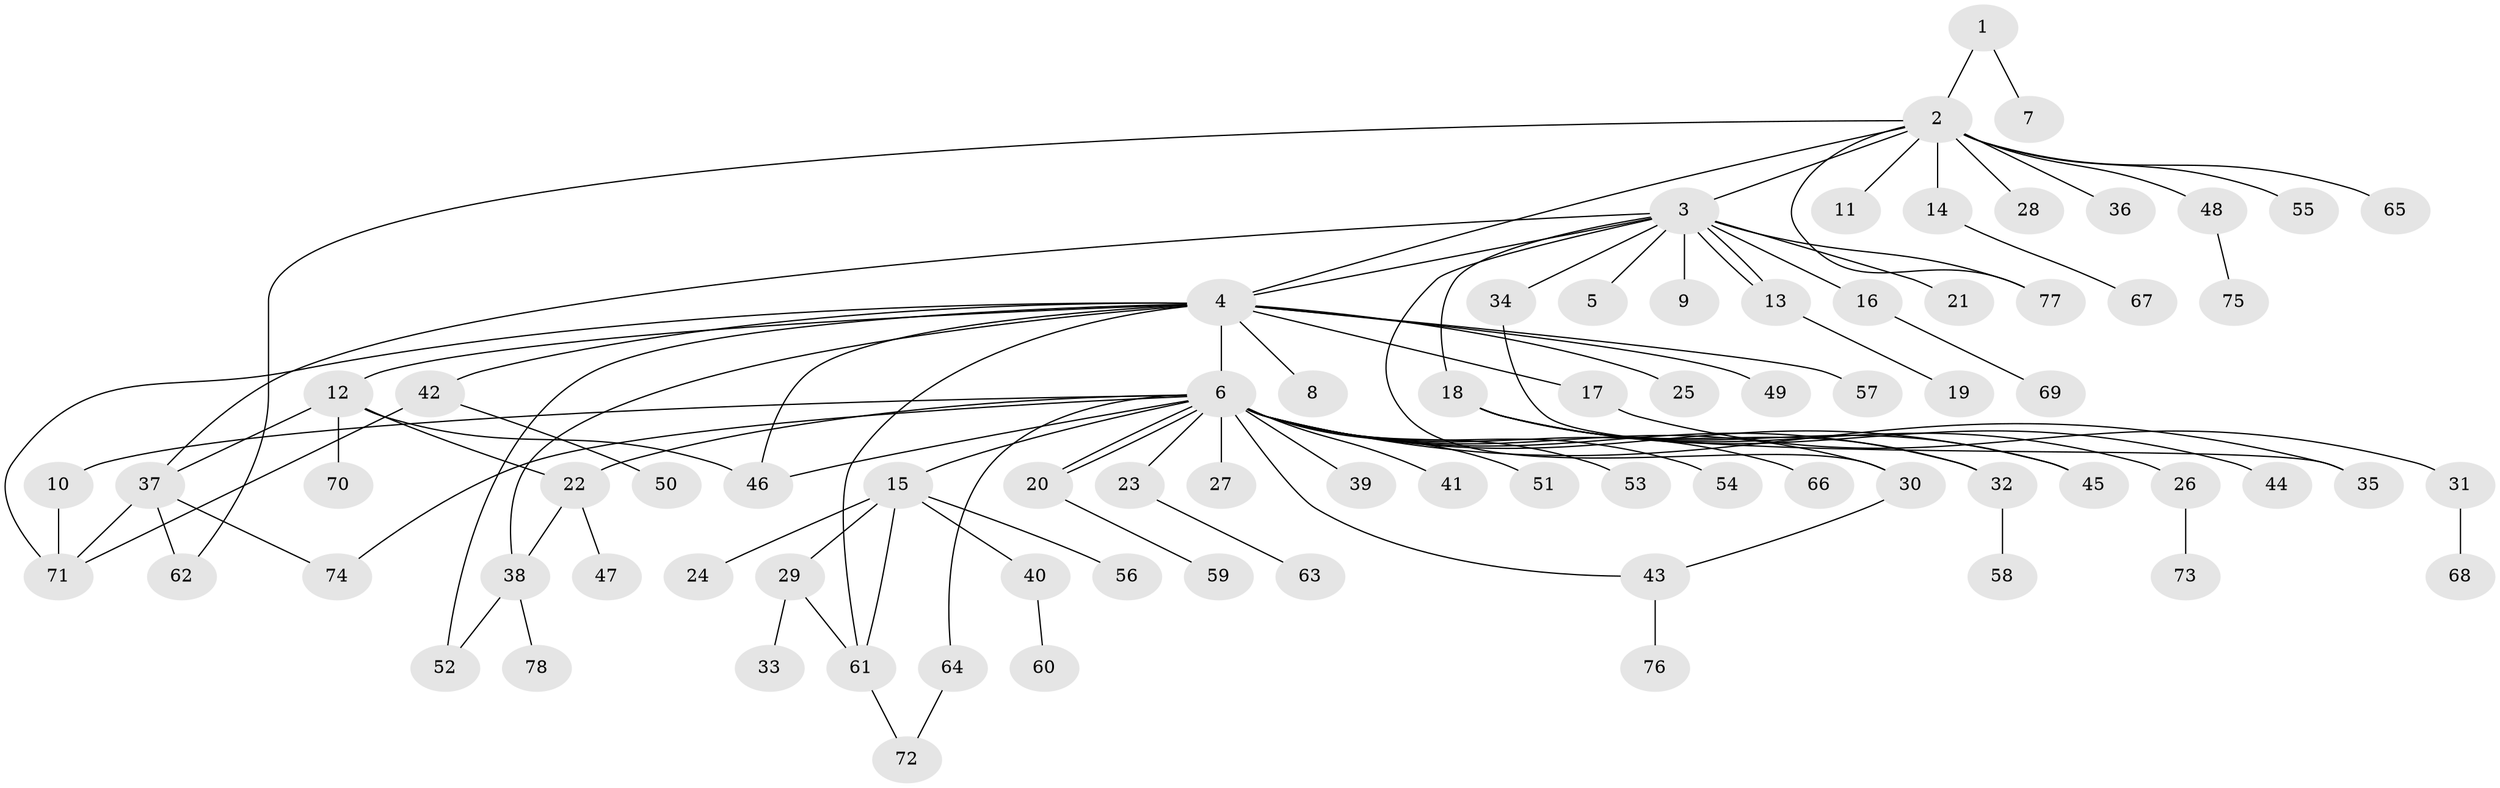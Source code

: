 // coarse degree distribution, {2: 0.2608695652173913, 6: 0.06521739130434782, 14: 0.021739130434782608, 13: 0.021739130434782608, 1: 0.5217391304347826, 17: 0.021739130434782608, 5: 0.021739130434782608, 3: 0.06521739130434782}
// Generated by graph-tools (version 1.1) at 2025/18/03/04/25 18:18:08]
// undirected, 78 vertices, 100 edges
graph export_dot {
graph [start="1"]
  node [color=gray90,style=filled];
  1;
  2;
  3;
  4;
  5;
  6;
  7;
  8;
  9;
  10;
  11;
  12;
  13;
  14;
  15;
  16;
  17;
  18;
  19;
  20;
  21;
  22;
  23;
  24;
  25;
  26;
  27;
  28;
  29;
  30;
  31;
  32;
  33;
  34;
  35;
  36;
  37;
  38;
  39;
  40;
  41;
  42;
  43;
  44;
  45;
  46;
  47;
  48;
  49;
  50;
  51;
  52;
  53;
  54;
  55;
  56;
  57;
  58;
  59;
  60;
  61;
  62;
  63;
  64;
  65;
  66;
  67;
  68;
  69;
  70;
  71;
  72;
  73;
  74;
  75;
  76;
  77;
  78;
  1 -- 2;
  1 -- 7;
  2 -- 3;
  2 -- 4;
  2 -- 11;
  2 -- 14;
  2 -- 28;
  2 -- 36;
  2 -- 48;
  2 -- 55;
  2 -- 62;
  2 -- 65;
  2 -- 77;
  3 -- 4;
  3 -- 5;
  3 -- 9;
  3 -- 13;
  3 -- 13;
  3 -- 16;
  3 -- 18;
  3 -- 21;
  3 -- 30;
  3 -- 34;
  3 -- 37;
  3 -- 77;
  4 -- 6;
  4 -- 8;
  4 -- 12;
  4 -- 17;
  4 -- 25;
  4 -- 38;
  4 -- 42;
  4 -- 46;
  4 -- 49;
  4 -- 52;
  4 -- 57;
  4 -- 61;
  4 -- 71;
  6 -- 10;
  6 -- 15;
  6 -- 20;
  6 -- 20;
  6 -- 22;
  6 -- 23;
  6 -- 27;
  6 -- 30;
  6 -- 32;
  6 -- 35;
  6 -- 39;
  6 -- 41;
  6 -- 43;
  6 -- 45;
  6 -- 46;
  6 -- 51;
  6 -- 53;
  6 -- 54;
  6 -- 64;
  6 -- 66;
  6 -- 74;
  10 -- 71;
  12 -- 22;
  12 -- 37;
  12 -- 46;
  12 -- 70;
  13 -- 19;
  14 -- 67;
  15 -- 24;
  15 -- 29;
  15 -- 40;
  15 -- 56;
  15 -- 61;
  16 -- 69;
  17 -- 31;
  18 -- 26;
  18 -- 32;
  18 -- 44;
  18 -- 45;
  20 -- 59;
  22 -- 38;
  22 -- 47;
  23 -- 63;
  26 -- 73;
  29 -- 33;
  29 -- 61;
  30 -- 43;
  31 -- 68;
  32 -- 58;
  34 -- 35;
  37 -- 62;
  37 -- 71;
  37 -- 74;
  38 -- 52;
  38 -- 78;
  40 -- 60;
  42 -- 50;
  42 -- 71;
  43 -- 76;
  48 -- 75;
  61 -- 72;
  64 -- 72;
}
